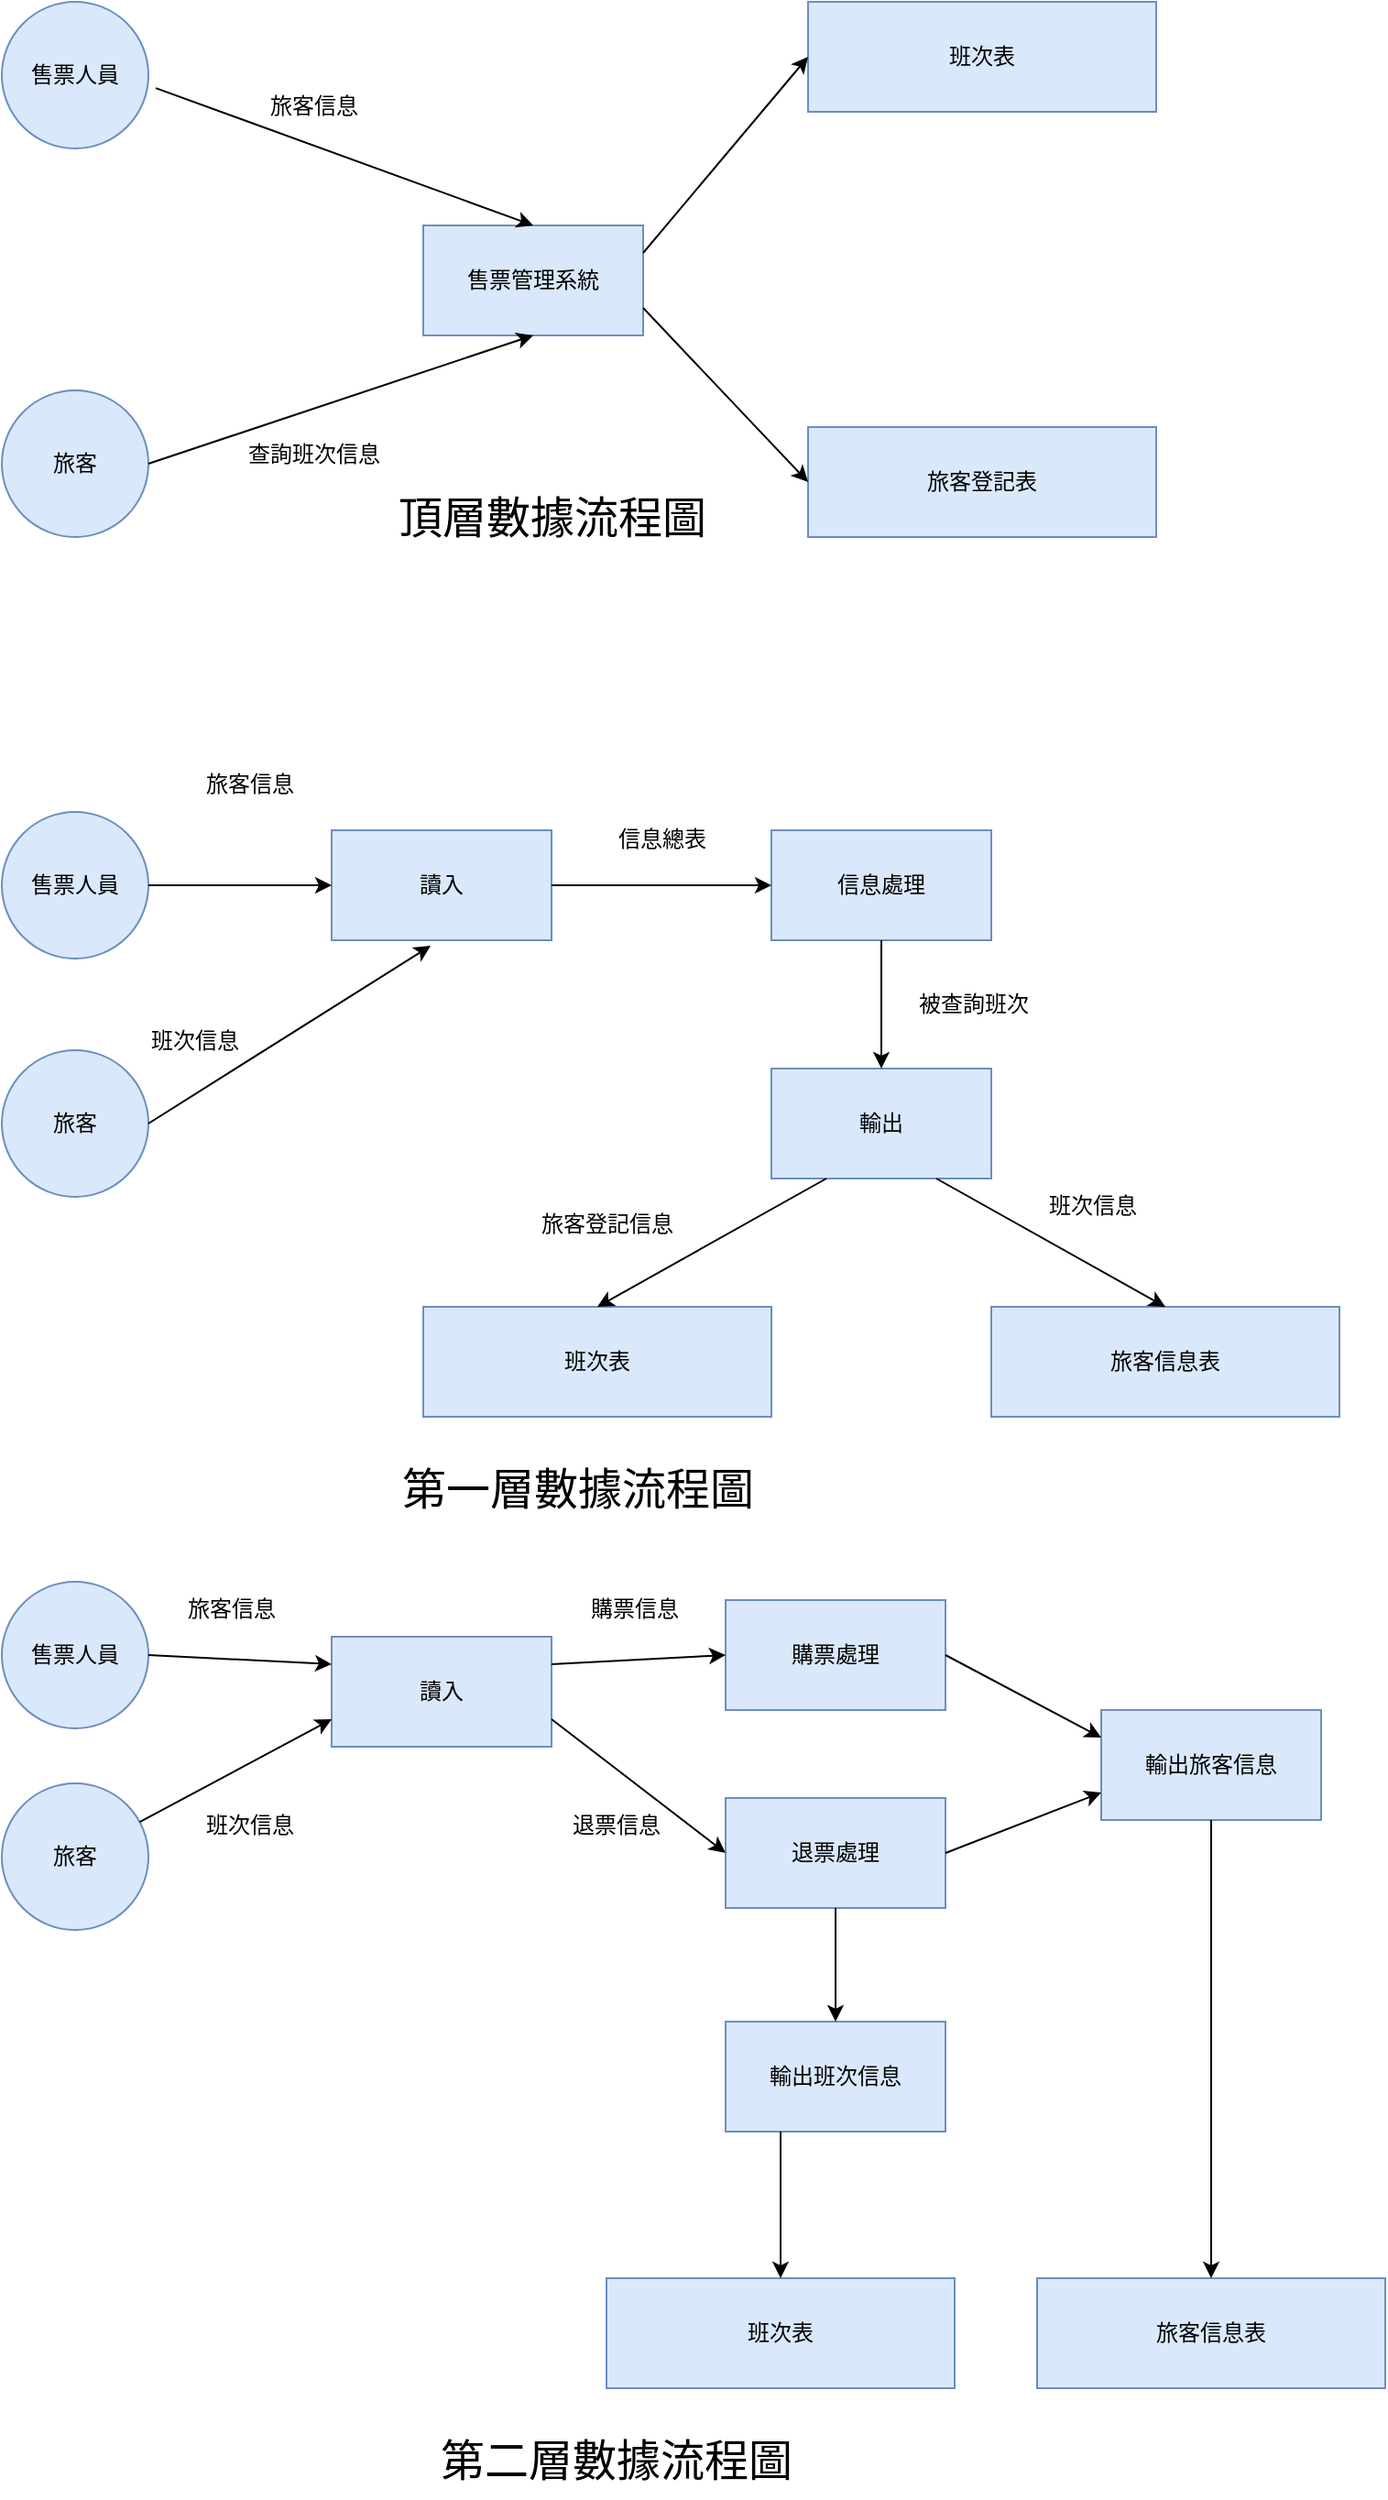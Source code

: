 <mxfile version="22.1.15" type="github">
  <diagram id="C5RBs43oDa-KdzZeNtuy" name="Page-1">
    <mxGraphModel dx="880" dy="560" grid="1" gridSize="10" guides="1" tooltips="1" connect="1" arrows="1" fold="1" page="1" pageScale="1" pageWidth="1169" pageHeight="1654" math="0" shadow="0">
      <root>
        <mxCell id="WIyWlLk6GJQsqaUBKTNV-0" />
        <mxCell id="WIyWlLk6GJQsqaUBKTNV-1" parent="WIyWlLk6GJQsqaUBKTNV-0" />
        <mxCell id="Nltu29jrl3oHz8MLC5wq-0" value="售票人員" style="ellipse;whiteSpace=wrap;html=1;aspect=fixed;fillColor=#dae8fc;strokeColor=#6c8ebf;" parent="WIyWlLk6GJQsqaUBKTNV-1" vertex="1">
          <mxGeometry x="100" y="128" width="80" height="80" as="geometry" />
        </mxCell>
        <mxCell id="Nltu29jrl3oHz8MLC5wq-1" value="旅客" style="ellipse;whiteSpace=wrap;html=1;aspect=fixed;fillColor=#dae8fc;strokeColor=#6c8ebf;" parent="WIyWlLk6GJQsqaUBKTNV-1" vertex="1">
          <mxGeometry x="100" y="340" width="80" height="80" as="geometry" />
        </mxCell>
        <mxCell id="Nltu29jrl3oHz8MLC5wq-2" value="售票管理系統" style="rounded=0;whiteSpace=wrap;html=1;fillColor=#dae8fc;strokeColor=#6c8ebf;" parent="WIyWlLk6GJQsqaUBKTNV-1" vertex="1">
          <mxGeometry x="330" y="250" width="120" height="60" as="geometry" />
        </mxCell>
        <mxCell id="Nltu29jrl3oHz8MLC5wq-4" value="班次表" style="rounded=0;whiteSpace=wrap;html=1;fillColor=#dae8fc;strokeColor=#6c8ebf;" parent="WIyWlLk6GJQsqaUBKTNV-1" vertex="1">
          <mxGeometry x="540" y="128" width="190" height="60" as="geometry" />
        </mxCell>
        <mxCell id="Nltu29jrl3oHz8MLC5wq-8" value="旅客登記表" style="rounded=0;whiteSpace=wrap;html=1;fillColor=#dae8fc;strokeColor=#6c8ebf;" parent="WIyWlLk6GJQsqaUBKTNV-1" vertex="1">
          <mxGeometry x="540" y="360" width="190" height="60" as="geometry" />
        </mxCell>
        <mxCell id="Nltu29jrl3oHz8MLC5wq-11" value="" style="endArrow=classic;html=1;rounded=0;exitX=1.05;exitY=0.588;exitDx=0;exitDy=0;exitPerimeter=0;entryX=0.5;entryY=0;entryDx=0;entryDy=0;" parent="WIyWlLk6GJQsqaUBKTNV-1" source="Nltu29jrl3oHz8MLC5wq-0" target="Nltu29jrl3oHz8MLC5wq-2" edge="1">
          <mxGeometry width="50" height="50" relative="1" as="geometry">
            <mxPoint x="390" y="320" as="sourcePoint" />
            <mxPoint x="400" y="207" as="targetPoint" />
          </mxGeometry>
        </mxCell>
        <mxCell id="Nltu29jrl3oHz8MLC5wq-12" value="" style="endArrow=classic;html=1;rounded=0;exitX=1;exitY=0.5;exitDx=0;exitDy=0;entryX=0.5;entryY=1;entryDx=0;entryDy=0;" parent="WIyWlLk6GJQsqaUBKTNV-1" source="Nltu29jrl3oHz8MLC5wq-1" target="Nltu29jrl3oHz8MLC5wq-2" edge="1">
          <mxGeometry width="50" height="50" relative="1" as="geometry">
            <mxPoint x="390" y="320" as="sourcePoint" />
            <mxPoint x="440" y="270" as="targetPoint" />
          </mxGeometry>
        </mxCell>
        <mxCell id="Nltu29jrl3oHz8MLC5wq-13" value="旅客信息" style="text;html=1;align=center;verticalAlign=middle;resizable=0;points=[];autosize=1;strokeColor=none;fillColor=none;" parent="WIyWlLk6GJQsqaUBKTNV-1" vertex="1">
          <mxGeometry x="235" y="170" width="70" height="30" as="geometry" />
        </mxCell>
        <mxCell id="Nltu29jrl3oHz8MLC5wq-14" value="查詢班次信息" style="text;html=1;align=center;verticalAlign=middle;resizable=0;points=[];autosize=1;strokeColor=none;fillColor=none;" parent="WIyWlLk6GJQsqaUBKTNV-1" vertex="1">
          <mxGeometry x="220" y="360" width="100" height="30" as="geometry" />
        </mxCell>
        <mxCell id="Nltu29jrl3oHz8MLC5wq-15" value="" style="endArrow=classic;html=1;rounded=0;entryX=0;entryY=0.5;entryDx=0;entryDy=0;exitX=1;exitY=0.25;exitDx=0;exitDy=0;" parent="WIyWlLk6GJQsqaUBKTNV-1" source="Nltu29jrl3oHz8MLC5wq-2" target="Nltu29jrl3oHz8MLC5wq-4" edge="1">
          <mxGeometry width="50" height="50" relative="1" as="geometry">
            <mxPoint x="390" y="320" as="sourcePoint" />
            <mxPoint x="440" y="270" as="targetPoint" />
          </mxGeometry>
        </mxCell>
        <mxCell id="Nltu29jrl3oHz8MLC5wq-16" value="" style="endArrow=classic;html=1;rounded=0;exitX=1;exitY=0.75;exitDx=0;exitDy=0;entryX=0;entryY=0.5;entryDx=0;entryDy=0;" parent="WIyWlLk6GJQsqaUBKTNV-1" source="Nltu29jrl3oHz8MLC5wq-2" target="Nltu29jrl3oHz8MLC5wq-8" edge="1">
          <mxGeometry width="50" height="50" relative="1" as="geometry">
            <mxPoint x="390" y="320" as="sourcePoint" />
            <mxPoint x="440" y="270" as="targetPoint" />
          </mxGeometry>
        </mxCell>
        <mxCell id="Nltu29jrl3oHz8MLC5wq-18" value="&lt;font style=&quot;font-size: 24px;&quot;&gt;頂層數據流程圖&lt;/font&gt;" style="text;html=1;align=center;verticalAlign=middle;resizable=0;points=[];autosize=1;strokeColor=none;fillColor=none;" parent="WIyWlLk6GJQsqaUBKTNV-1" vertex="1">
          <mxGeometry x="305" y="390" width="190" height="40" as="geometry" />
        </mxCell>
        <mxCell id="BKYL04uw4Kb8HMNqjhvt-0" value="售票人員" style="ellipse;whiteSpace=wrap;html=1;aspect=fixed;fillColor=#dae8fc;strokeColor=#6c8ebf;" vertex="1" parent="WIyWlLk6GJQsqaUBKTNV-1">
          <mxGeometry x="100" y="570" width="80" height="80" as="geometry" />
        </mxCell>
        <mxCell id="BKYL04uw4Kb8HMNqjhvt-1" value="旅客" style="ellipse;whiteSpace=wrap;html=1;aspect=fixed;fillColor=#dae8fc;strokeColor=#6c8ebf;" vertex="1" parent="WIyWlLk6GJQsqaUBKTNV-1">
          <mxGeometry x="100" y="700" width="80" height="80" as="geometry" />
        </mxCell>
        <mxCell id="BKYL04uw4Kb8HMNqjhvt-3" value="讀入" style="rounded=0;whiteSpace=wrap;html=1;fillColor=#dae8fc;strokeColor=#6c8ebf;" vertex="1" parent="WIyWlLk6GJQsqaUBKTNV-1">
          <mxGeometry x="280" y="580" width="120" height="60" as="geometry" />
        </mxCell>
        <mxCell id="BKYL04uw4Kb8HMNqjhvt-4" value="信息處理" style="rounded=0;whiteSpace=wrap;html=1;fillColor=#dae8fc;strokeColor=#6c8ebf;" vertex="1" parent="WIyWlLk6GJQsqaUBKTNV-1">
          <mxGeometry x="520" y="580" width="120" height="60" as="geometry" />
        </mxCell>
        <mxCell id="BKYL04uw4Kb8HMNqjhvt-5" value="輸出" style="rounded=0;whiteSpace=wrap;html=1;fillColor=#dae8fc;strokeColor=#6c8ebf;" vertex="1" parent="WIyWlLk6GJQsqaUBKTNV-1">
          <mxGeometry x="520" y="710" width="120" height="60" as="geometry" />
        </mxCell>
        <mxCell id="BKYL04uw4Kb8HMNqjhvt-6" value="班次表" style="rounded=0;whiteSpace=wrap;html=1;fillColor=#dae8fc;strokeColor=#6c8ebf;" vertex="1" parent="WIyWlLk6GJQsqaUBKTNV-1">
          <mxGeometry x="330" y="840" width="190" height="60" as="geometry" />
        </mxCell>
        <mxCell id="BKYL04uw4Kb8HMNqjhvt-7" value="旅客信息表" style="rounded=0;whiteSpace=wrap;html=1;fillColor=#dae8fc;strokeColor=#6c8ebf;" vertex="1" parent="WIyWlLk6GJQsqaUBKTNV-1">
          <mxGeometry x="640" y="840" width="190" height="60" as="geometry" />
        </mxCell>
        <mxCell id="BKYL04uw4Kb8HMNqjhvt-9" value="旅客信息" style="text;html=1;align=center;verticalAlign=middle;resizable=0;points=[];autosize=1;strokeColor=none;fillColor=none;" vertex="1" parent="WIyWlLk6GJQsqaUBKTNV-1">
          <mxGeometry x="200" y="540" width="70" height="30" as="geometry" />
        </mxCell>
        <mxCell id="BKYL04uw4Kb8HMNqjhvt-10" value="班次信息" style="text;html=1;align=center;verticalAlign=middle;resizable=0;points=[];autosize=1;strokeColor=none;fillColor=none;" vertex="1" parent="WIyWlLk6GJQsqaUBKTNV-1">
          <mxGeometry x="170" y="680" width="70" height="30" as="geometry" />
        </mxCell>
        <mxCell id="BKYL04uw4Kb8HMNqjhvt-11" value="" style="endArrow=classic;html=1;rounded=0;exitX=1;exitY=0.5;exitDx=0;exitDy=0;entryX=0;entryY=0.5;entryDx=0;entryDy=0;" edge="1" parent="WIyWlLk6GJQsqaUBKTNV-1" source="BKYL04uw4Kb8HMNqjhvt-0" target="BKYL04uw4Kb8HMNqjhvt-3">
          <mxGeometry width="50" height="50" relative="1" as="geometry">
            <mxPoint x="390" y="630" as="sourcePoint" />
            <mxPoint x="440" y="580" as="targetPoint" />
          </mxGeometry>
        </mxCell>
        <mxCell id="BKYL04uw4Kb8HMNqjhvt-12" value="" style="endArrow=classic;html=1;rounded=0;exitX=1;exitY=0.5;exitDx=0;exitDy=0;entryX=0.45;entryY=1.05;entryDx=0;entryDy=0;entryPerimeter=0;" edge="1" parent="WIyWlLk6GJQsqaUBKTNV-1" source="BKYL04uw4Kb8HMNqjhvt-1" target="BKYL04uw4Kb8HMNqjhvt-3">
          <mxGeometry width="50" height="50" relative="1" as="geometry">
            <mxPoint x="390" y="630" as="sourcePoint" />
            <mxPoint x="440" y="580" as="targetPoint" />
          </mxGeometry>
        </mxCell>
        <mxCell id="BKYL04uw4Kb8HMNqjhvt-13" value="" style="endArrow=classic;html=1;rounded=0;exitX=1;exitY=0.5;exitDx=0;exitDy=0;entryX=0;entryY=0.5;entryDx=0;entryDy=0;" edge="1" parent="WIyWlLk6GJQsqaUBKTNV-1" source="BKYL04uw4Kb8HMNqjhvt-3" target="BKYL04uw4Kb8HMNqjhvt-4">
          <mxGeometry width="50" height="50" relative="1" as="geometry">
            <mxPoint x="390" y="730" as="sourcePoint" />
            <mxPoint x="440" y="680" as="targetPoint" />
          </mxGeometry>
        </mxCell>
        <mxCell id="BKYL04uw4Kb8HMNqjhvt-14" value="" style="endArrow=classic;html=1;rounded=0;exitX=0.5;exitY=1;exitDx=0;exitDy=0;entryX=0.5;entryY=0;entryDx=0;entryDy=0;" edge="1" parent="WIyWlLk6GJQsqaUBKTNV-1" source="BKYL04uw4Kb8HMNqjhvt-4" target="BKYL04uw4Kb8HMNqjhvt-5">
          <mxGeometry width="50" height="50" relative="1" as="geometry">
            <mxPoint x="390" y="730" as="sourcePoint" />
            <mxPoint x="440" y="680" as="targetPoint" />
          </mxGeometry>
        </mxCell>
        <mxCell id="BKYL04uw4Kb8HMNqjhvt-15" value="" style="endArrow=classic;html=1;rounded=0;exitX=0.25;exitY=1;exitDx=0;exitDy=0;entryX=0.5;entryY=0;entryDx=0;entryDy=0;" edge="1" parent="WIyWlLk6GJQsqaUBKTNV-1" source="BKYL04uw4Kb8HMNqjhvt-5" target="BKYL04uw4Kb8HMNqjhvt-6">
          <mxGeometry width="50" height="50" relative="1" as="geometry">
            <mxPoint x="390" y="730" as="sourcePoint" />
            <mxPoint x="440" y="680" as="targetPoint" />
          </mxGeometry>
        </mxCell>
        <mxCell id="BKYL04uw4Kb8HMNqjhvt-16" value="" style="endArrow=classic;html=1;rounded=0;exitX=0.75;exitY=1;exitDx=0;exitDy=0;entryX=0.5;entryY=0;entryDx=0;entryDy=0;" edge="1" parent="WIyWlLk6GJQsqaUBKTNV-1" source="BKYL04uw4Kb8HMNqjhvt-5" target="BKYL04uw4Kb8HMNqjhvt-7">
          <mxGeometry width="50" height="50" relative="1" as="geometry">
            <mxPoint x="390" y="730" as="sourcePoint" />
            <mxPoint x="440" y="680" as="targetPoint" />
          </mxGeometry>
        </mxCell>
        <mxCell id="BKYL04uw4Kb8HMNqjhvt-17" value="旅客登記信息" style="text;html=1;align=center;verticalAlign=middle;resizable=0;points=[];autosize=1;strokeColor=none;fillColor=none;" vertex="1" parent="WIyWlLk6GJQsqaUBKTNV-1">
          <mxGeometry x="380" y="780" width="100" height="30" as="geometry" />
        </mxCell>
        <mxCell id="BKYL04uw4Kb8HMNqjhvt-18" value="信息總表" style="text;html=1;align=center;verticalAlign=middle;resizable=0;points=[];autosize=1;strokeColor=none;fillColor=none;" vertex="1" parent="WIyWlLk6GJQsqaUBKTNV-1">
          <mxGeometry x="425" y="570" width="70" height="30" as="geometry" />
        </mxCell>
        <mxCell id="BKYL04uw4Kb8HMNqjhvt-19" value="被查詢班次" style="text;html=1;align=center;verticalAlign=middle;resizable=0;points=[];autosize=1;strokeColor=none;fillColor=none;" vertex="1" parent="WIyWlLk6GJQsqaUBKTNV-1">
          <mxGeometry x="590" y="660" width="80" height="30" as="geometry" />
        </mxCell>
        <mxCell id="BKYL04uw4Kb8HMNqjhvt-21" value="班次信息" style="text;html=1;align=center;verticalAlign=middle;resizable=0;points=[];autosize=1;strokeColor=none;fillColor=none;" vertex="1" parent="WIyWlLk6GJQsqaUBKTNV-1">
          <mxGeometry x="660" y="770" width="70" height="30" as="geometry" />
        </mxCell>
        <mxCell id="BKYL04uw4Kb8HMNqjhvt-22" value="&lt;font style=&quot;font-size: 24px;&quot;&gt;第一層數據流程圖&lt;/font&gt;" style="text;html=1;align=center;verticalAlign=middle;resizable=0;points=[];autosize=1;strokeColor=none;fillColor=none;" vertex="1" parent="WIyWlLk6GJQsqaUBKTNV-1">
          <mxGeometry x="304" y="920" width="220" height="40" as="geometry" />
        </mxCell>
        <mxCell id="BKYL04uw4Kb8HMNqjhvt-23" value="售票人員" style="ellipse;whiteSpace=wrap;html=1;aspect=fixed;fillColor=#dae8fc;strokeColor=#6c8ebf;" vertex="1" parent="WIyWlLk6GJQsqaUBKTNV-1">
          <mxGeometry x="100" y="990" width="80" height="80" as="geometry" />
        </mxCell>
        <mxCell id="BKYL04uw4Kb8HMNqjhvt-24" value="旅客" style="ellipse;whiteSpace=wrap;html=1;aspect=fixed;fillColor=#dae8fc;strokeColor=#6c8ebf;" vertex="1" parent="WIyWlLk6GJQsqaUBKTNV-1">
          <mxGeometry x="100" y="1100" width="80" height="80" as="geometry" />
        </mxCell>
        <mxCell id="BKYL04uw4Kb8HMNqjhvt-25" value="讀入" style="rounded=0;whiteSpace=wrap;html=1;fillColor=#dae8fc;strokeColor=#6c8ebf;" vertex="1" parent="WIyWlLk6GJQsqaUBKTNV-1">
          <mxGeometry x="280" y="1020" width="120" height="60" as="geometry" />
        </mxCell>
        <mxCell id="BKYL04uw4Kb8HMNqjhvt-26" value="購票處理" style="rounded=0;whiteSpace=wrap;html=1;fillColor=#dae8fc;strokeColor=#6c8ebf;" vertex="1" parent="WIyWlLk6GJQsqaUBKTNV-1">
          <mxGeometry x="495" y="1000" width="120" height="60" as="geometry" />
        </mxCell>
        <mxCell id="BKYL04uw4Kb8HMNqjhvt-27" value="退票處理" style="rounded=0;whiteSpace=wrap;html=1;fillColor=#dae8fc;strokeColor=#6c8ebf;" vertex="1" parent="WIyWlLk6GJQsqaUBKTNV-1">
          <mxGeometry x="495" y="1108" width="120" height="60" as="geometry" />
        </mxCell>
        <mxCell id="BKYL04uw4Kb8HMNqjhvt-28" value="輸出旅客信息" style="rounded=0;whiteSpace=wrap;html=1;fillColor=#dae8fc;strokeColor=#6c8ebf;" vertex="1" parent="WIyWlLk6GJQsqaUBKTNV-1">
          <mxGeometry x="700" y="1060" width="120" height="60" as="geometry" />
        </mxCell>
        <mxCell id="BKYL04uw4Kb8HMNqjhvt-29" value="輸出班次信息" style="rounded=0;whiteSpace=wrap;html=1;fillColor=#dae8fc;strokeColor=#6c8ebf;" vertex="1" parent="WIyWlLk6GJQsqaUBKTNV-1">
          <mxGeometry x="495" y="1230" width="120" height="60" as="geometry" />
        </mxCell>
        <mxCell id="BKYL04uw4Kb8HMNqjhvt-30" value="班次表" style="rounded=0;whiteSpace=wrap;html=1;fillColor=#dae8fc;strokeColor=#6c8ebf;" vertex="1" parent="WIyWlLk6GJQsqaUBKTNV-1">
          <mxGeometry x="430" y="1370" width="190" height="60" as="geometry" />
        </mxCell>
        <mxCell id="BKYL04uw4Kb8HMNqjhvt-31" value="旅客信息表" style="rounded=0;whiteSpace=wrap;html=1;fillColor=#dae8fc;strokeColor=#6c8ebf;" vertex="1" parent="WIyWlLk6GJQsqaUBKTNV-1">
          <mxGeometry x="665" y="1370" width="190" height="60" as="geometry" />
        </mxCell>
        <mxCell id="BKYL04uw4Kb8HMNqjhvt-32" value="" style="endArrow=classic;html=1;rounded=0;exitX=1;exitY=0.5;exitDx=0;exitDy=0;entryX=0;entryY=0.25;entryDx=0;entryDy=0;" edge="1" parent="WIyWlLk6GJQsqaUBKTNV-1" source="BKYL04uw4Kb8HMNqjhvt-23" target="BKYL04uw4Kb8HMNqjhvt-25">
          <mxGeometry width="50" height="50" relative="1" as="geometry">
            <mxPoint x="390" y="1130" as="sourcePoint" />
            <mxPoint x="440" y="1080" as="targetPoint" />
          </mxGeometry>
        </mxCell>
        <mxCell id="BKYL04uw4Kb8HMNqjhvt-33" value="" style="endArrow=classic;html=1;rounded=0;entryX=0;entryY=0.75;entryDx=0;entryDy=0;" edge="1" parent="WIyWlLk6GJQsqaUBKTNV-1" source="BKYL04uw4Kb8HMNqjhvt-24" target="BKYL04uw4Kb8HMNqjhvt-25">
          <mxGeometry width="50" height="50" relative="1" as="geometry">
            <mxPoint x="390" y="1130" as="sourcePoint" />
            <mxPoint x="440" y="1080" as="targetPoint" />
          </mxGeometry>
        </mxCell>
        <mxCell id="BKYL04uw4Kb8HMNqjhvt-34" value="" style="endArrow=classic;html=1;rounded=0;entryX=0;entryY=0.5;entryDx=0;entryDy=0;exitX=1;exitY=0.25;exitDx=0;exitDy=0;" edge="1" parent="WIyWlLk6GJQsqaUBKTNV-1" source="BKYL04uw4Kb8HMNqjhvt-25" target="BKYL04uw4Kb8HMNqjhvt-26">
          <mxGeometry width="50" height="50" relative="1" as="geometry">
            <mxPoint x="390" y="1030" as="sourcePoint" />
            <mxPoint x="440" y="980" as="targetPoint" />
          </mxGeometry>
        </mxCell>
        <mxCell id="BKYL04uw4Kb8HMNqjhvt-35" value="" style="endArrow=classic;html=1;rounded=0;entryX=0;entryY=0.5;entryDx=0;entryDy=0;exitX=1;exitY=0.75;exitDx=0;exitDy=0;" edge="1" parent="WIyWlLk6GJQsqaUBKTNV-1" source="BKYL04uw4Kb8HMNqjhvt-25" target="BKYL04uw4Kb8HMNqjhvt-27">
          <mxGeometry width="50" height="50" relative="1" as="geometry">
            <mxPoint x="390" y="1030" as="sourcePoint" />
            <mxPoint x="440" y="980" as="targetPoint" />
          </mxGeometry>
        </mxCell>
        <mxCell id="BKYL04uw4Kb8HMNqjhvt-36" value="" style="endArrow=classic;html=1;rounded=0;entryX=0.5;entryY=0;entryDx=0;entryDy=0;exitX=0.5;exitY=1;exitDx=0;exitDy=0;" edge="1" parent="WIyWlLk6GJQsqaUBKTNV-1" source="BKYL04uw4Kb8HMNqjhvt-27" target="BKYL04uw4Kb8HMNqjhvt-29">
          <mxGeometry width="50" height="50" relative="1" as="geometry">
            <mxPoint x="390" y="1030" as="sourcePoint" />
            <mxPoint x="440" y="980" as="targetPoint" />
          </mxGeometry>
        </mxCell>
        <mxCell id="BKYL04uw4Kb8HMNqjhvt-37" value="" style="endArrow=classic;html=1;rounded=0;entryX=0;entryY=0.25;entryDx=0;entryDy=0;exitX=1;exitY=0.5;exitDx=0;exitDy=0;" edge="1" parent="WIyWlLk6GJQsqaUBKTNV-1" source="BKYL04uw4Kb8HMNqjhvt-26" target="BKYL04uw4Kb8HMNqjhvt-28">
          <mxGeometry width="50" height="50" relative="1" as="geometry">
            <mxPoint x="390" y="1030" as="sourcePoint" />
            <mxPoint x="440" y="980" as="targetPoint" />
          </mxGeometry>
        </mxCell>
        <mxCell id="BKYL04uw4Kb8HMNqjhvt-38" value="" style="endArrow=classic;html=1;rounded=0;entryX=0;entryY=0.75;entryDx=0;entryDy=0;exitX=1;exitY=0.5;exitDx=0;exitDy=0;" edge="1" parent="WIyWlLk6GJQsqaUBKTNV-1" source="BKYL04uw4Kb8HMNqjhvt-27" target="BKYL04uw4Kb8HMNqjhvt-28">
          <mxGeometry width="50" height="50" relative="1" as="geometry">
            <mxPoint x="390" y="1030" as="sourcePoint" />
            <mxPoint x="440" y="980" as="targetPoint" />
          </mxGeometry>
        </mxCell>
        <mxCell id="BKYL04uw4Kb8HMNqjhvt-39" value="" style="endArrow=classic;html=1;rounded=0;entryX=0.5;entryY=0;entryDx=0;entryDy=0;exitX=0.25;exitY=1;exitDx=0;exitDy=0;" edge="1" parent="WIyWlLk6GJQsqaUBKTNV-1" source="BKYL04uw4Kb8HMNqjhvt-29" target="BKYL04uw4Kb8HMNqjhvt-30">
          <mxGeometry width="50" height="50" relative="1" as="geometry">
            <mxPoint x="390" y="1430" as="sourcePoint" />
            <mxPoint x="440" y="1380" as="targetPoint" />
          </mxGeometry>
        </mxCell>
        <mxCell id="BKYL04uw4Kb8HMNqjhvt-40" value="" style="endArrow=classic;html=1;rounded=0;entryX=0.5;entryY=0;entryDx=0;entryDy=0;exitX=0.5;exitY=1;exitDx=0;exitDy=0;" edge="1" parent="WIyWlLk6GJQsqaUBKTNV-1" source="BKYL04uw4Kb8HMNqjhvt-28" target="BKYL04uw4Kb8HMNqjhvt-31">
          <mxGeometry width="50" height="50" relative="1" as="geometry">
            <mxPoint x="390" y="1430" as="sourcePoint" />
            <mxPoint x="440" y="1380" as="targetPoint" />
          </mxGeometry>
        </mxCell>
        <mxCell id="BKYL04uw4Kb8HMNqjhvt-41" value="旅客信息" style="text;html=1;align=center;verticalAlign=middle;resizable=0;points=[];autosize=1;strokeColor=none;fillColor=none;" vertex="1" parent="WIyWlLk6GJQsqaUBKTNV-1">
          <mxGeometry x="190" y="990" width="70" height="30" as="geometry" />
        </mxCell>
        <mxCell id="BKYL04uw4Kb8HMNqjhvt-42" value="班次信息" style="text;html=1;align=center;verticalAlign=middle;resizable=0;points=[];autosize=1;strokeColor=none;fillColor=none;" vertex="1" parent="WIyWlLk6GJQsqaUBKTNV-1">
          <mxGeometry x="200" y="1108" width="70" height="30" as="geometry" />
        </mxCell>
        <mxCell id="BKYL04uw4Kb8HMNqjhvt-43" value="購票信息" style="text;html=1;align=center;verticalAlign=middle;resizable=0;points=[];autosize=1;strokeColor=none;fillColor=none;" vertex="1" parent="WIyWlLk6GJQsqaUBKTNV-1">
          <mxGeometry x="410" y="990" width="70" height="30" as="geometry" />
        </mxCell>
        <mxCell id="BKYL04uw4Kb8HMNqjhvt-44" value="退票信息" style="text;html=1;align=center;verticalAlign=middle;resizable=0;points=[];autosize=1;strokeColor=none;fillColor=none;" vertex="1" parent="WIyWlLk6GJQsqaUBKTNV-1">
          <mxGeometry x="400" y="1108" width="70" height="30" as="geometry" />
        </mxCell>
        <mxCell id="BKYL04uw4Kb8HMNqjhvt-45" value="&lt;font style=&quot;font-size: 24px;&quot;&gt;第二層數據流程圖&lt;/font&gt;" style="text;html=1;align=center;verticalAlign=middle;resizable=0;points=[];autosize=1;strokeColor=none;fillColor=none;" vertex="1" parent="WIyWlLk6GJQsqaUBKTNV-1">
          <mxGeometry x="325" y="1450" width="220" height="40" as="geometry" />
        </mxCell>
      </root>
    </mxGraphModel>
  </diagram>
</mxfile>
